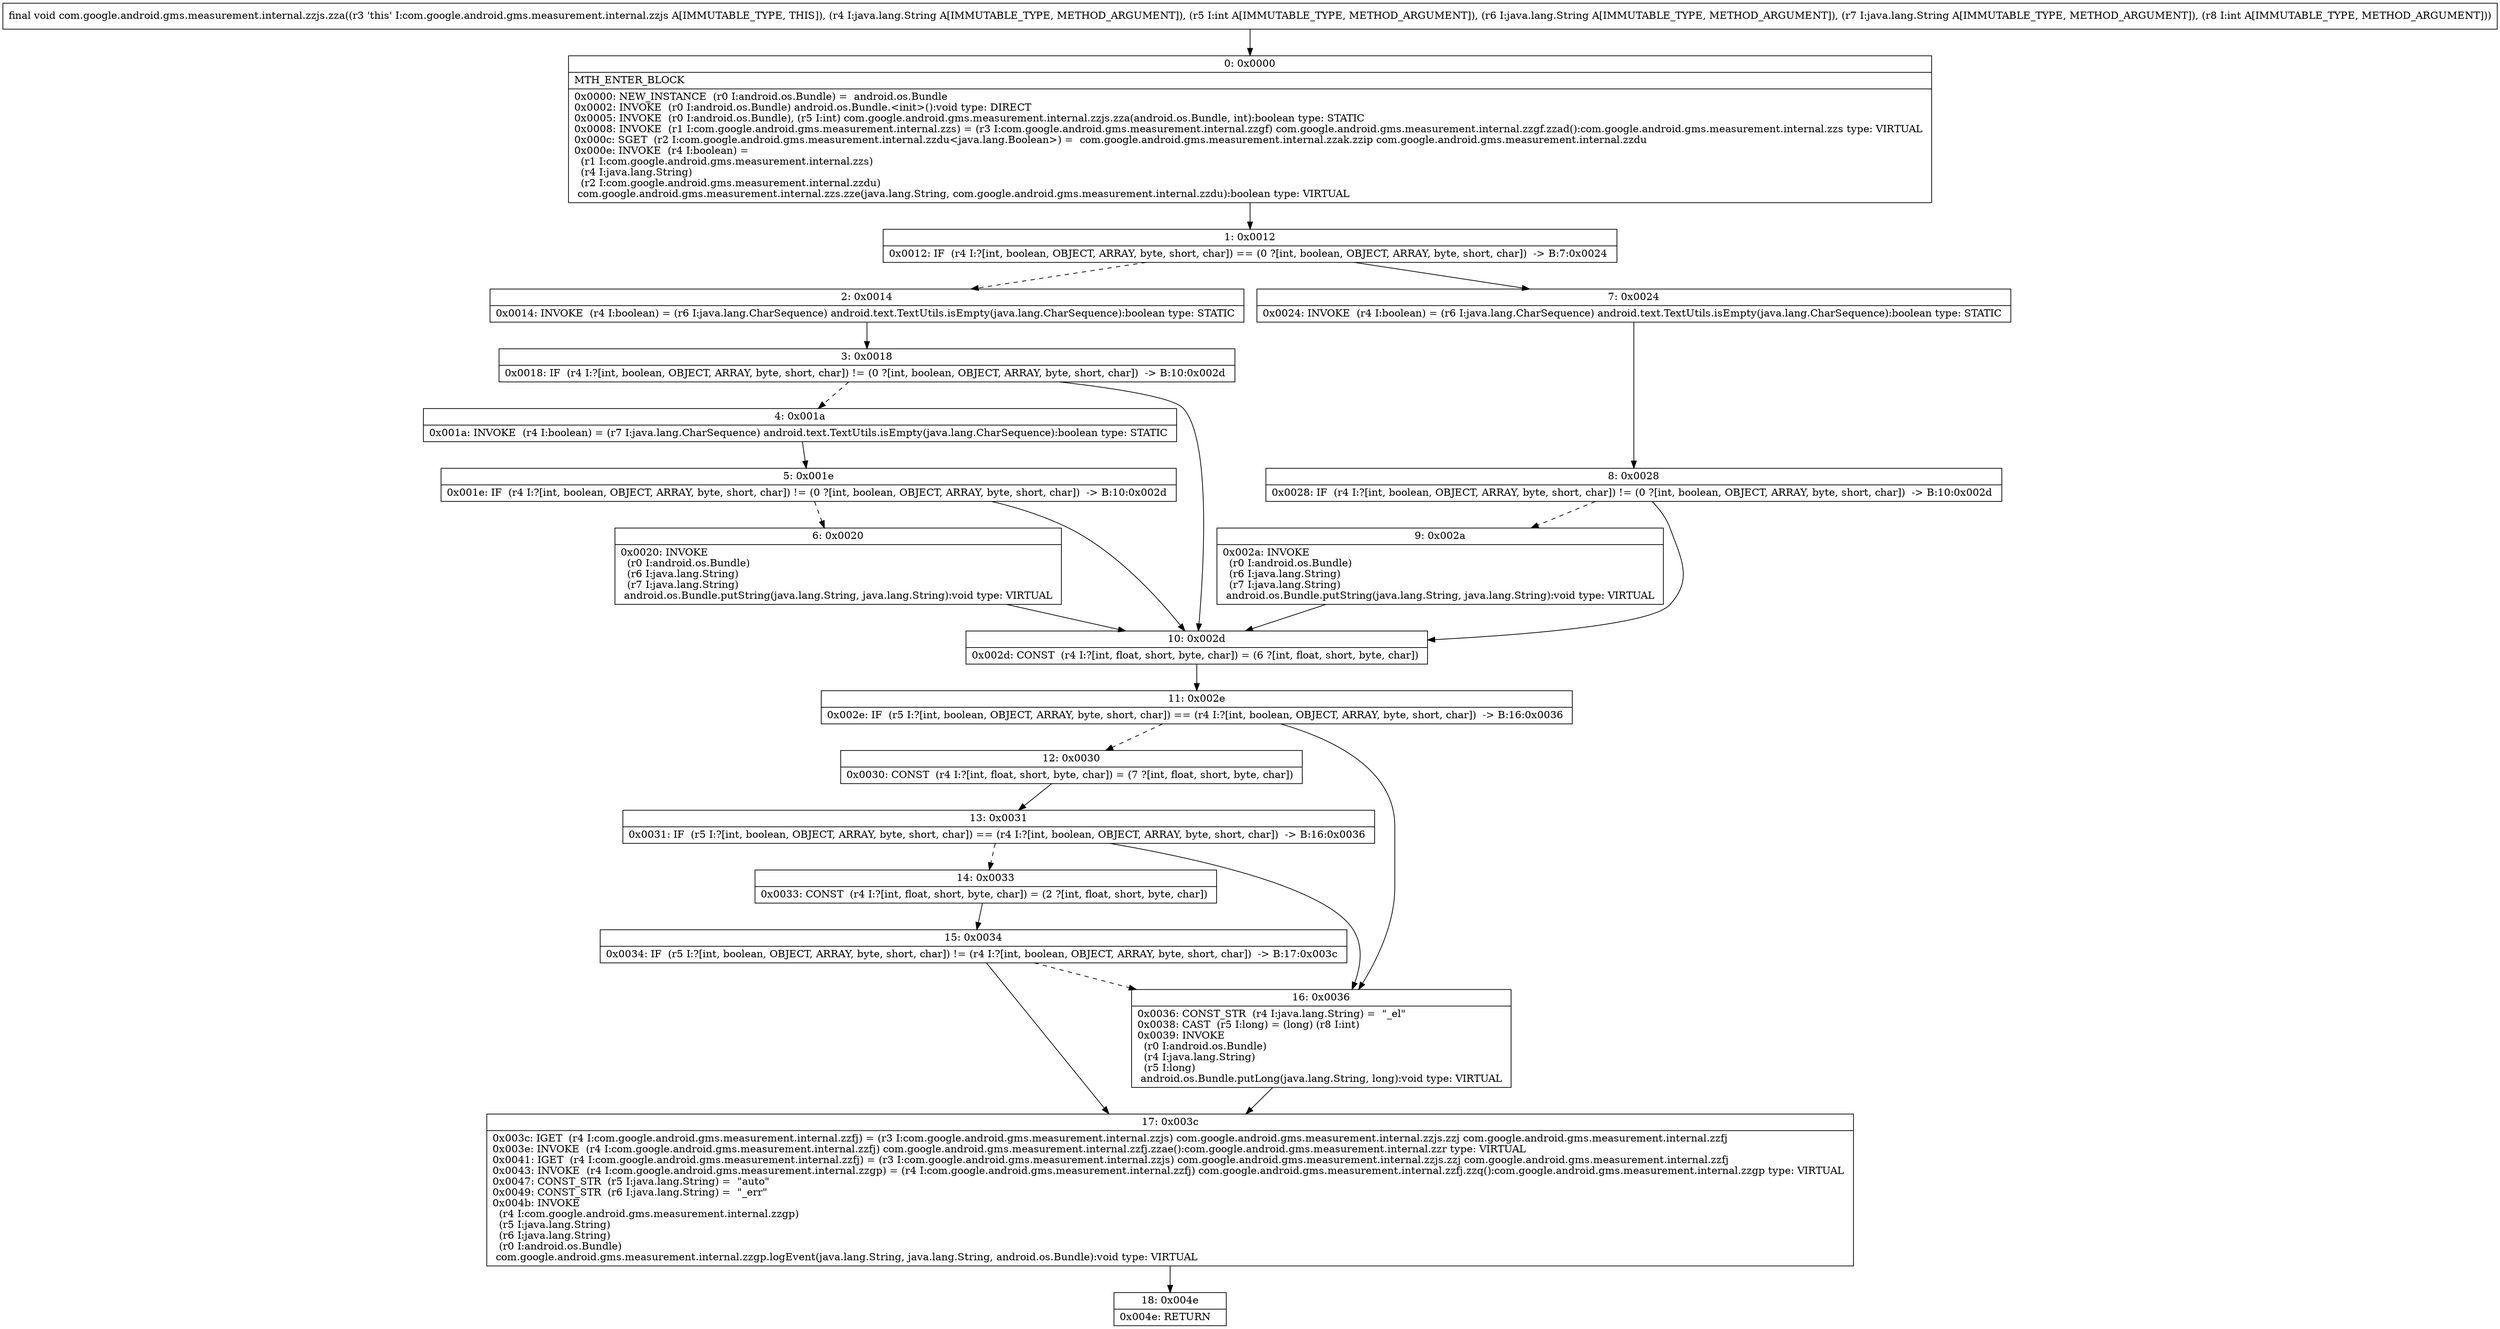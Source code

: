 digraph "CFG forcom.google.android.gms.measurement.internal.zzjs.zza(Ljava\/lang\/String;ILjava\/lang\/String;Ljava\/lang\/String;I)V" {
Node_0 [shape=record,label="{0\:\ 0x0000|MTH_ENTER_BLOCK\l|0x0000: NEW_INSTANCE  (r0 I:android.os.Bundle) =  android.os.Bundle \l0x0002: INVOKE  (r0 I:android.os.Bundle) android.os.Bundle.\<init\>():void type: DIRECT \l0x0005: INVOKE  (r0 I:android.os.Bundle), (r5 I:int) com.google.android.gms.measurement.internal.zzjs.zza(android.os.Bundle, int):boolean type: STATIC \l0x0008: INVOKE  (r1 I:com.google.android.gms.measurement.internal.zzs) = (r3 I:com.google.android.gms.measurement.internal.zzgf) com.google.android.gms.measurement.internal.zzgf.zzad():com.google.android.gms.measurement.internal.zzs type: VIRTUAL \l0x000c: SGET  (r2 I:com.google.android.gms.measurement.internal.zzdu\<java.lang.Boolean\>) =  com.google.android.gms.measurement.internal.zzak.zzip com.google.android.gms.measurement.internal.zzdu \l0x000e: INVOKE  (r4 I:boolean) = \l  (r1 I:com.google.android.gms.measurement.internal.zzs)\l  (r4 I:java.lang.String)\l  (r2 I:com.google.android.gms.measurement.internal.zzdu)\l com.google.android.gms.measurement.internal.zzs.zze(java.lang.String, com.google.android.gms.measurement.internal.zzdu):boolean type: VIRTUAL \l}"];
Node_1 [shape=record,label="{1\:\ 0x0012|0x0012: IF  (r4 I:?[int, boolean, OBJECT, ARRAY, byte, short, char]) == (0 ?[int, boolean, OBJECT, ARRAY, byte, short, char])  \-\> B:7:0x0024 \l}"];
Node_2 [shape=record,label="{2\:\ 0x0014|0x0014: INVOKE  (r4 I:boolean) = (r6 I:java.lang.CharSequence) android.text.TextUtils.isEmpty(java.lang.CharSequence):boolean type: STATIC \l}"];
Node_3 [shape=record,label="{3\:\ 0x0018|0x0018: IF  (r4 I:?[int, boolean, OBJECT, ARRAY, byte, short, char]) != (0 ?[int, boolean, OBJECT, ARRAY, byte, short, char])  \-\> B:10:0x002d \l}"];
Node_4 [shape=record,label="{4\:\ 0x001a|0x001a: INVOKE  (r4 I:boolean) = (r7 I:java.lang.CharSequence) android.text.TextUtils.isEmpty(java.lang.CharSequence):boolean type: STATIC \l}"];
Node_5 [shape=record,label="{5\:\ 0x001e|0x001e: IF  (r4 I:?[int, boolean, OBJECT, ARRAY, byte, short, char]) != (0 ?[int, boolean, OBJECT, ARRAY, byte, short, char])  \-\> B:10:0x002d \l}"];
Node_6 [shape=record,label="{6\:\ 0x0020|0x0020: INVOKE  \l  (r0 I:android.os.Bundle)\l  (r6 I:java.lang.String)\l  (r7 I:java.lang.String)\l android.os.Bundle.putString(java.lang.String, java.lang.String):void type: VIRTUAL \l}"];
Node_7 [shape=record,label="{7\:\ 0x0024|0x0024: INVOKE  (r4 I:boolean) = (r6 I:java.lang.CharSequence) android.text.TextUtils.isEmpty(java.lang.CharSequence):boolean type: STATIC \l}"];
Node_8 [shape=record,label="{8\:\ 0x0028|0x0028: IF  (r4 I:?[int, boolean, OBJECT, ARRAY, byte, short, char]) != (0 ?[int, boolean, OBJECT, ARRAY, byte, short, char])  \-\> B:10:0x002d \l}"];
Node_9 [shape=record,label="{9\:\ 0x002a|0x002a: INVOKE  \l  (r0 I:android.os.Bundle)\l  (r6 I:java.lang.String)\l  (r7 I:java.lang.String)\l android.os.Bundle.putString(java.lang.String, java.lang.String):void type: VIRTUAL \l}"];
Node_10 [shape=record,label="{10\:\ 0x002d|0x002d: CONST  (r4 I:?[int, float, short, byte, char]) = (6 ?[int, float, short, byte, char]) \l}"];
Node_11 [shape=record,label="{11\:\ 0x002e|0x002e: IF  (r5 I:?[int, boolean, OBJECT, ARRAY, byte, short, char]) == (r4 I:?[int, boolean, OBJECT, ARRAY, byte, short, char])  \-\> B:16:0x0036 \l}"];
Node_12 [shape=record,label="{12\:\ 0x0030|0x0030: CONST  (r4 I:?[int, float, short, byte, char]) = (7 ?[int, float, short, byte, char]) \l}"];
Node_13 [shape=record,label="{13\:\ 0x0031|0x0031: IF  (r5 I:?[int, boolean, OBJECT, ARRAY, byte, short, char]) == (r4 I:?[int, boolean, OBJECT, ARRAY, byte, short, char])  \-\> B:16:0x0036 \l}"];
Node_14 [shape=record,label="{14\:\ 0x0033|0x0033: CONST  (r4 I:?[int, float, short, byte, char]) = (2 ?[int, float, short, byte, char]) \l}"];
Node_15 [shape=record,label="{15\:\ 0x0034|0x0034: IF  (r5 I:?[int, boolean, OBJECT, ARRAY, byte, short, char]) != (r4 I:?[int, boolean, OBJECT, ARRAY, byte, short, char])  \-\> B:17:0x003c \l}"];
Node_16 [shape=record,label="{16\:\ 0x0036|0x0036: CONST_STR  (r4 I:java.lang.String) =  \"_el\" \l0x0038: CAST  (r5 I:long) = (long) (r8 I:int) \l0x0039: INVOKE  \l  (r0 I:android.os.Bundle)\l  (r4 I:java.lang.String)\l  (r5 I:long)\l android.os.Bundle.putLong(java.lang.String, long):void type: VIRTUAL \l}"];
Node_17 [shape=record,label="{17\:\ 0x003c|0x003c: IGET  (r4 I:com.google.android.gms.measurement.internal.zzfj) = (r3 I:com.google.android.gms.measurement.internal.zzjs) com.google.android.gms.measurement.internal.zzjs.zzj com.google.android.gms.measurement.internal.zzfj \l0x003e: INVOKE  (r4 I:com.google.android.gms.measurement.internal.zzfj) com.google.android.gms.measurement.internal.zzfj.zzae():com.google.android.gms.measurement.internal.zzr type: VIRTUAL \l0x0041: IGET  (r4 I:com.google.android.gms.measurement.internal.zzfj) = (r3 I:com.google.android.gms.measurement.internal.zzjs) com.google.android.gms.measurement.internal.zzjs.zzj com.google.android.gms.measurement.internal.zzfj \l0x0043: INVOKE  (r4 I:com.google.android.gms.measurement.internal.zzgp) = (r4 I:com.google.android.gms.measurement.internal.zzfj) com.google.android.gms.measurement.internal.zzfj.zzq():com.google.android.gms.measurement.internal.zzgp type: VIRTUAL \l0x0047: CONST_STR  (r5 I:java.lang.String) =  \"auto\" \l0x0049: CONST_STR  (r6 I:java.lang.String) =  \"_err\" \l0x004b: INVOKE  \l  (r4 I:com.google.android.gms.measurement.internal.zzgp)\l  (r5 I:java.lang.String)\l  (r6 I:java.lang.String)\l  (r0 I:android.os.Bundle)\l com.google.android.gms.measurement.internal.zzgp.logEvent(java.lang.String, java.lang.String, android.os.Bundle):void type: VIRTUAL \l}"];
Node_18 [shape=record,label="{18\:\ 0x004e|0x004e: RETURN   \l}"];
MethodNode[shape=record,label="{final void com.google.android.gms.measurement.internal.zzjs.zza((r3 'this' I:com.google.android.gms.measurement.internal.zzjs A[IMMUTABLE_TYPE, THIS]), (r4 I:java.lang.String A[IMMUTABLE_TYPE, METHOD_ARGUMENT]), (r5 I:int A[IMMUTABLE_TYPE, METHOD_ARGUMENT]), (r6 I:java.lang.String A[IMMUTABLE_TYPE, METHOD_ARGUMENT]), (r7 I:java.lang.String A[IMMUTABLE_TYPE, METHOD_ARGUMENT]), (r8 I:int A[IMMUTABLE_TYPE, METHOD_ARGUMENT])) }"];
MethodNode -> Node_0;
Node_0 -> Node_1;
Node_1 -> Node_2[style=dashed];
Node_1 -> Node_7;
Node_2 -> Node_3;
Node_3 -> Node_4[style=dashed];
Node_3 -> Node_10;
Node_4 -> Node_5;
Node_5 -> Node_6[style=dashed];
Node_5 -> Node_10;
Node_6 -> Node_10;
Node_7 -> Node_8;
Node_8 -> Node_9[style=dashed];
Node_8 -> Node_10;
Node_9 -> Node_10;
Node_10 -> Node_11;
Node_11 -> Node_12[style=dashed];
Node_11 -> Node_16;
Node_12 -> Node_13;
Node_13 -> Node_14[style=dashed];
Node_13 -> Node_16;
Node_14 -> Node_15;
Node_15 -> Node_16[style=dashed];
Node_15 -> Node_17;
Node_16 -> Node_17;
Node_17 -> Node_18;
}

